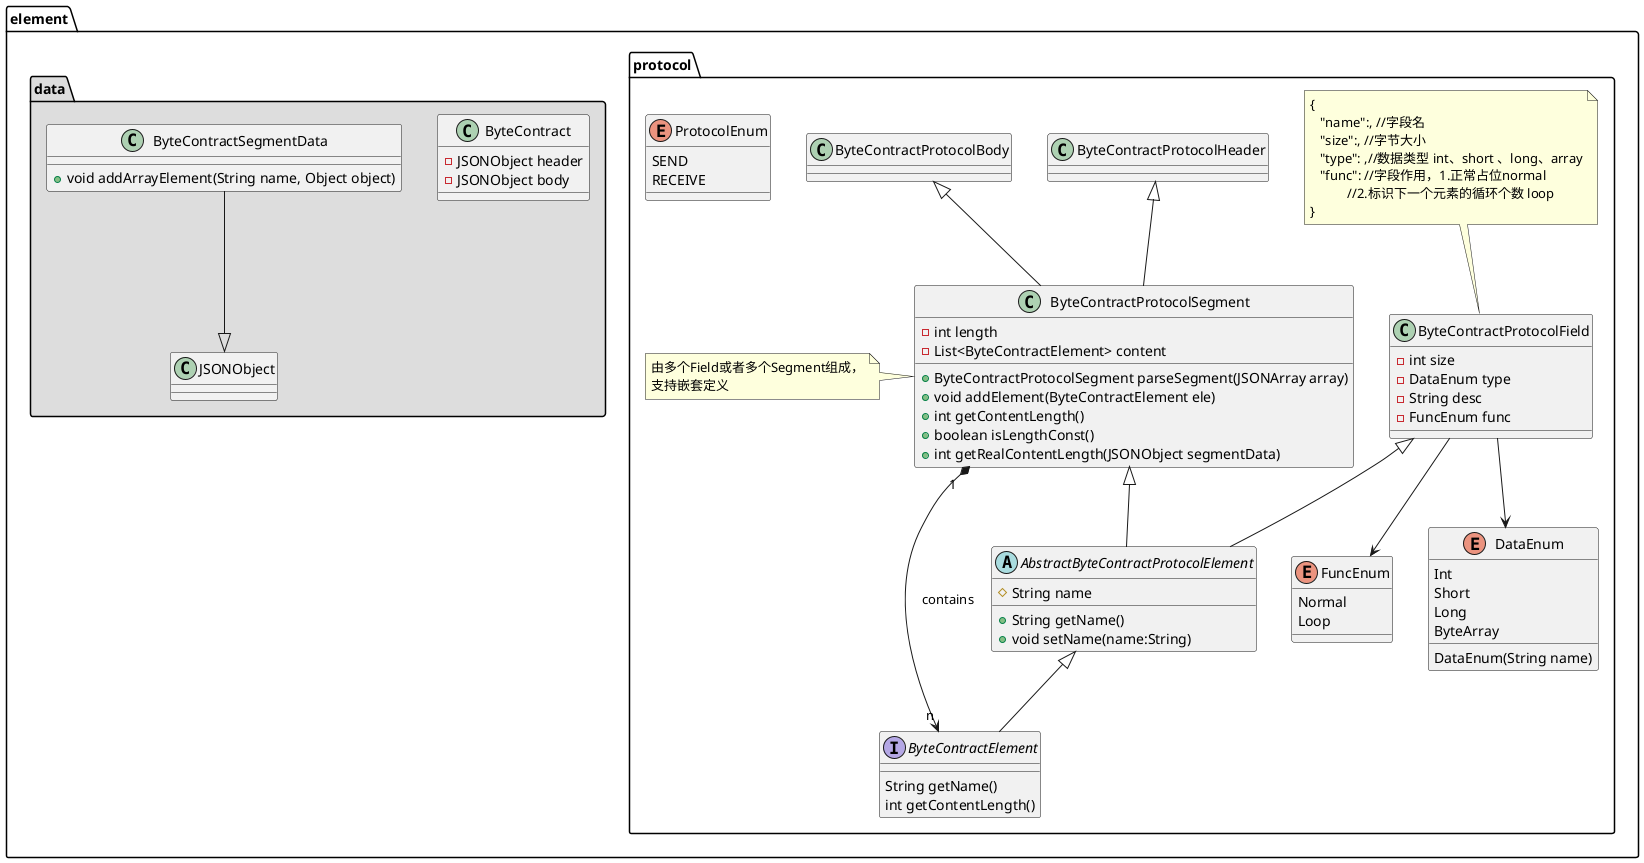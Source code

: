 @startuml
package "element.protocol" {
  interface ByteContractElement {
      String getName()
      int getContentLength()
  }
  abstract class AbstractByteContractProtocolElement {
    #String name
    + String getName()
    + void setName(name:String)
  }
  class ByteContractProtocolSegment {
    - int length
    - List<ByteContractElement> content
    + ByteContractProtocolSegment parseSegment(JSONArray array)
    + void addElement(ByteContractElement ele)
    + int getContentLength()
    + boolean isLengthConst()
    + int getRealContentLength(JSONObject segmentData)
  }
  note left
  由多个Field或者多个Segment组成，
  支持嵌套定义
  end note
  class ByteContractProtocolField {
    - int size
    - DataEnum type
    - String desc
    - FuncEnum func
  }
  note top
   {
      "name":, //字段名
      "size":, //字节大小
      "type": ,//数据类型 int、short 、long、array
      "func": //字段作用，1.正常占位normal
              //2.标识下一个元素的循环个数 loop
   }
  end note
  class ByteContractProtocolHeader
  class ByteContractProtocolBody
  AbstractByteContractProtocolElement <|-- ByteContractElement
  ByteContractProtocolSegment <|-- AbstractByteContractProtocolElement
  ByteContractProtocolField <|-- AbstractByteContractProtocolElement
  ByteContractProtocolHeader <|-- ByteContractProtocolSegment
  ByteContractProtocolBody <|-- ByteContractProtocolSegment

  enum DataEnum {
    Int
    Short
    Long
    ByteArray

  DataEnum(String name)
  }

  enum FuncEnum {
    Normal
    Loop
  }

  enum ProtocolEnum {
    SEND
    RECEIVE
  }

  ByteContractProtocolField --> DataEnum
  ByteContractProtocolField --> FuncEnum
  ByteContractProtocolSegment "1" *--> "n" ByteContractElement:contains

}
package "element.data" #DDDDDD{
  class ByteContract {
    - JSONObject header
    - JSONObject body
  }
  Class JSONObject
  class ByteContractSegmentData {
    + void addArrayElement(String name, Object object)
  }
  ByteContractSegmentData --|> JSONObject
}

@enduml